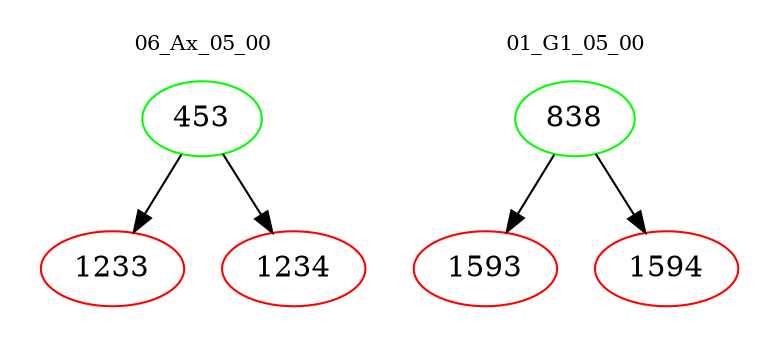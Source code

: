 digraph{
subgraph cluster_0 {
color = white
label = "06_Ax_05_00";
fontsize=10;
T0_453 [label="453", color="green"]
T0_453 -> T0_1233 [color="black"]
T0_1233 [label="1233", color="red"]
T0_453 -> T0_1234 [color="black"]
T0_1234 [label="1234", color="red"]
}
subgraph cluster_1 {
color = white
label = "01_G1_05_00";
fontsize=10;
T1_838 [label="838", color="green"]
T1_838 -> T1_1593 [color="black"]
T1_1593 [label="1593", color="red"]
T1_838 -> T1_1594 [color="black"]
T1_1594 [label="1594", color="red"]
}
}
